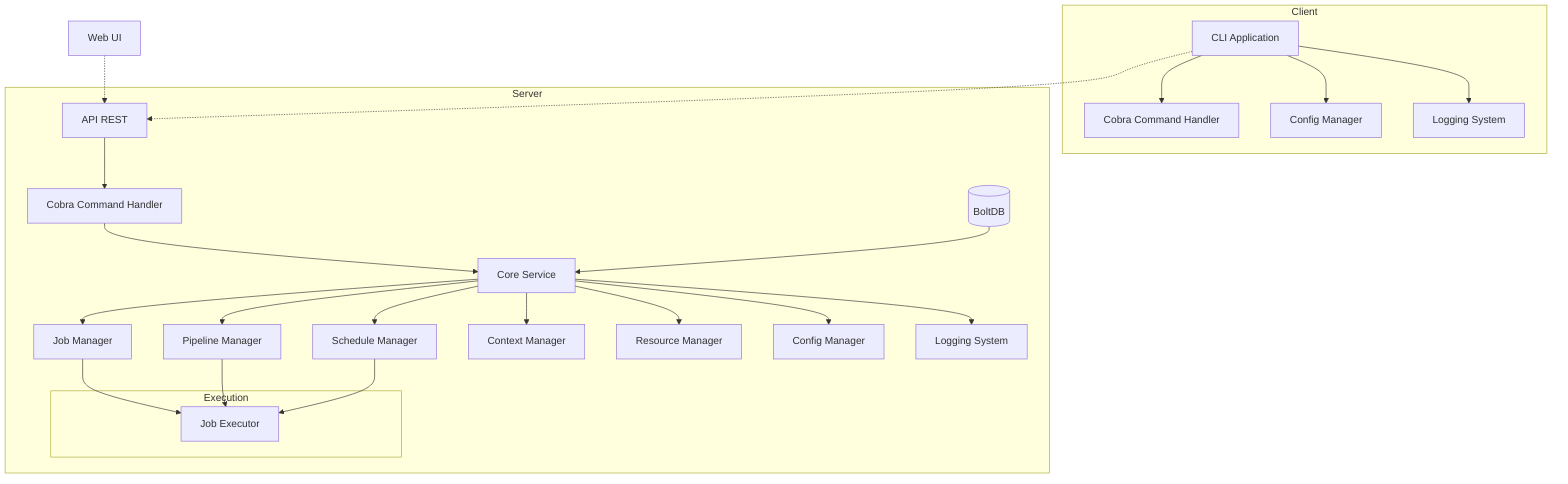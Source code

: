 graph TD
    subgraph "Client"
        CLI[CLI Application]
        CLI --> CCobra[Cobra Command Handler]
        CLI --> CConfig[Config Manager]
        CLI --> CLogging[Logging System]
    end

    subgraph "Server"
        API[API REST]
        API --> Cobra[Cobra Command Handler]
        Cobra --> CoreService[Core Service]
        CoreService --> JobManager[Job Manager]
        CoreService --> PipelineManager[Pipeline Manager]
        CoreService --> ScheduleManager[Schedule Manager]
        CoreService --> ContextManager[Context Manager]
        CoreService --> ResourceManager[Resource Manager]
        CoreService --> Config[Config Manager]
        CoreService --> Logging[Logging System]
        
        Database[(BoltDB)] --> CoreService
        
        subgraph "Execution"
            JobExecutor[Job Executor]
        end
        
        JobManager --> JobExecutor
        PipelineManager --> JobExecutor
        ScheduleManager --> JobExecutor
    end

    CLI -.-> API
    
    WebUI[Web UI] -.-> API